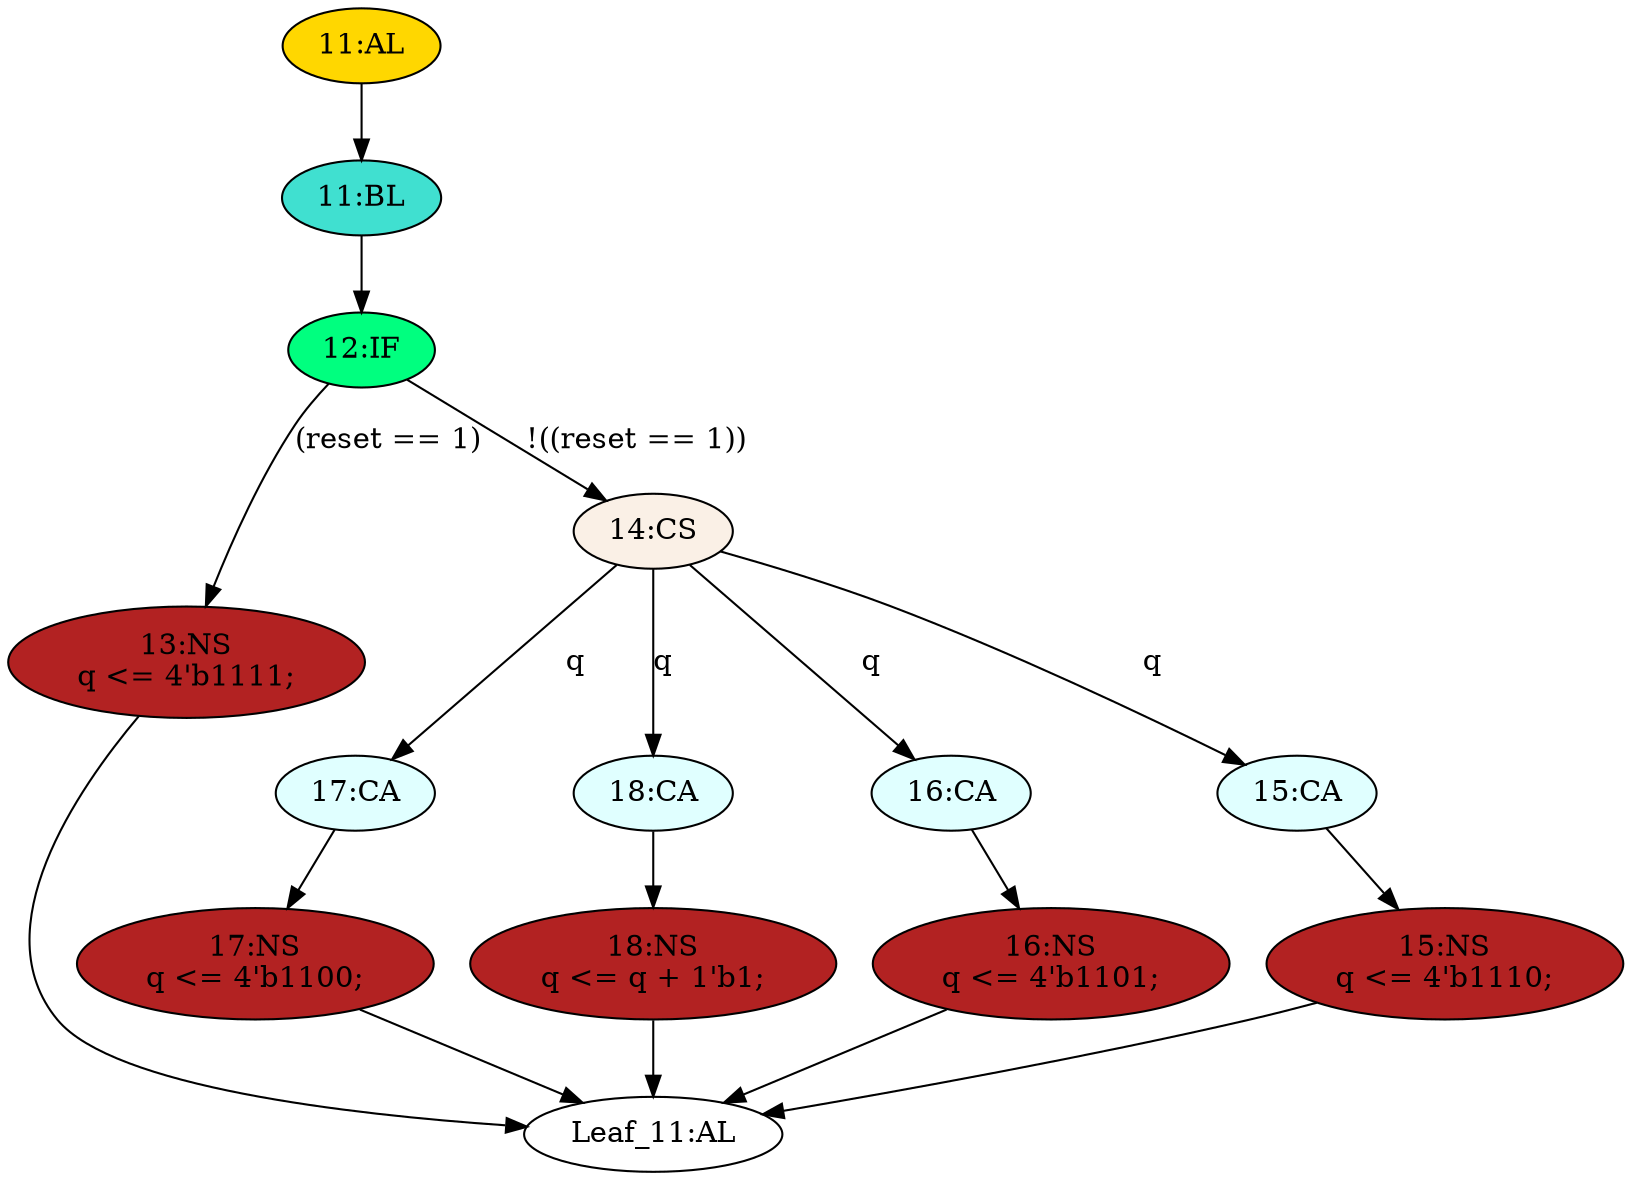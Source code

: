 strict digraph "" {
	node [label="\N"];
	"18:NS"	[ast="<pyverilog.vparser.ast.NonblockingSubstitution object at 0x7f6b760dc3d0>",
		fillcolor=firebrick,
		label="18:NS
q <= q + 1'b1;",
		statements="[<pyverilog.vparser.ast.NonblockingSubstitution object at 0x7f6b760dc3d0>]",
		style=filled,
		typ=NonblockingSubstitution];
	"Leaf_11:AL"	[def_var="['q']",
		label="Leaf_11:AL"];
	"18:NS" -> "Leaf_11:AL"	[cond="[]",
		lineno=None];
	"12:IF"	[ast="<pyverilog.vparser.ast.IfStatement object at 0x7f6b760dce10>",
		fillcolor=springgreen,
		label="12:IF",
		statements="[]",
		style=filled,
		typ=IfStatement];
	"13:NS"	[ast="<pyverilog.vparser.ast.NonblockingSubstitution object at 0x7f6b75991c90>",
		fillcolor=firebrick,
		label="13:NS
q <= 4'b1111;",
		statements="[<pyverilog.vparser.ast.NonblockingSubstitution object at 0x7f6b75991c90>]",
		style=filled,
		typ=NonblockingSubstitution];
	"12:IF" -> "13:NS"	[cond="['reset']",
		label="(reset == 1)",
		lineno=12];
	"14:CS"	[ast="<pyverilog.vparser.ast.CaseStatement object at 0x7f6b760dced0>",
		fillcolor=linen,
		label="14:CS",
		statements="[]",
		style=filled,
		typ=CaseStatement];
	"12:IF" -> "14:CS"	[cond="['reset']",
		label="!((reset == 1))",
		lineno=12];
	"17:CA"	[ast="<pyverilog.vparser.ast.Case object at 0x7f6b75991a10>",
		fillcolor=lightcyan,
		label="17:CA",
		statements="[]",
		style=filled,
		typ=Case];
	"17:NS"	[ast="<pyverilog.vparser.ast.NonblockingSubstitution object at 0x7f6b75991a90>",
		fillcolor=firebrick,
		label="17:NS
q <= 4'b1100;",
		statements="[<pyverilog.vparser.ast.NonblockingSubstitution object at 0x7f6b75991a90>]",
		style=filled,
		typ=NonblockingSubstitution];
	"17:CA" -> "17:NS"	[cond="[]",
		lineno=None];
	"13:NS" -> "Leaf_11:AL"	[cond="[]",
		lineno=None];
	"11:BL"	[ast="<pyverilog.vparser.ast.Block object at 0x7f6b75991e90>",
		fillcolor=turquoise,
		label="11:BL",
		statements="[]",
		style=filled,
		typ=Block];
	"11:BL" -> "12:IF"	[cond="[]",
		lineno=None];
	"18:CA"	[ast="<pyverilog.vparser.ast.Case object at 0x7f6b75991c10>",
		fillcolor=lightcyan,
		label="18:CA",
		statements="[]",
		style=filled,
		typ=Case];
	"18:CA" -> "18:NS"	[cond="[]",
		lineno=None];
	"16:CA"	[ast="<pyverilog.vparser.ast.Case object at 0x7f6b75991850>",
		fillcolor=lightcyan,
		label="16:CA",
		statements="[]",
		style=filled,
		typ=Case];
	"16:NS"	[ast="<pyverilog.vparser.ast.NonblockingSubstitution object at 0x7f6b759918d0>",
		fillcolor=firebrick,
		label="16:NS
q <= 4'b1101;",
		statements="[<pyverilog.vparser.ast.NonblockingSubstitution object at 0x7f6b759918d0>]",
		style=filled,
		typ=NonblockingSubstitution];
	"16:CA" -> "16:NS"	[cond="[]",
		lineno=None];
	"17:NS" -> "Leaf_11:AL"	[cond="[]",
		lineno=None];
	"15:NS"	[ast="<pyverilog.vparser.ast.NonblockingSubstitution object at 0x7f6b75991110>",
		fillcolor=firebrick,
		label="15:NS
q <= 4'b1110;",
		statements="[<pyverilog.vparser.ast.NonblockingSubstitution object at 0x7f6b75991110>]",
		style=filled,
		typ=NonblockingSubstitution];
	"15:NS" -> "Leaf_11:AL"	[cond="[]",
		lineno=None];
	"15:CA"	[ast="<pyverilog.vparser.ast.Case object at 0x7f6b75991090>",
		fillcolor=lightcyan,
		label="15:CA",
		statements="[]",
		style=filled,
		typ=Case];
	"15:CA" -> "15:NS"	[cond="[]",
		lineno=None];
	"11:AL"	[ast="<pyverilog.vparser.ast.Always object at 0x7f6b75991f10>",
		clk_sens=True,
		fillcolor=gold,
		label="11:AL",
		sens="['clk']",
		statements="[]",
		style=filled,
		typ=Always,
		use_var="['reset', 'q']"];
	"11:AL" -> "11:BL"	[cond="[]",
		lineno=None];
	"14:CS" -> "17:CA"	[cond="['q']",
		label=q,
		lineno=14];
	"14:CS" -> "18:CA"	[cond="['q']",
		label=q,
		lineno=14];
	"14:CS" -> "16:CA"	[cond="['q']",
		label=q,
		lineno=14];
	"14:CS" -> "15:CA"	[cond="['q']",
		label=q,
		lineno=14];
	"16:NS" -> "Leaf_11:AL"	[cond="[]",
		lineno=None];
}
